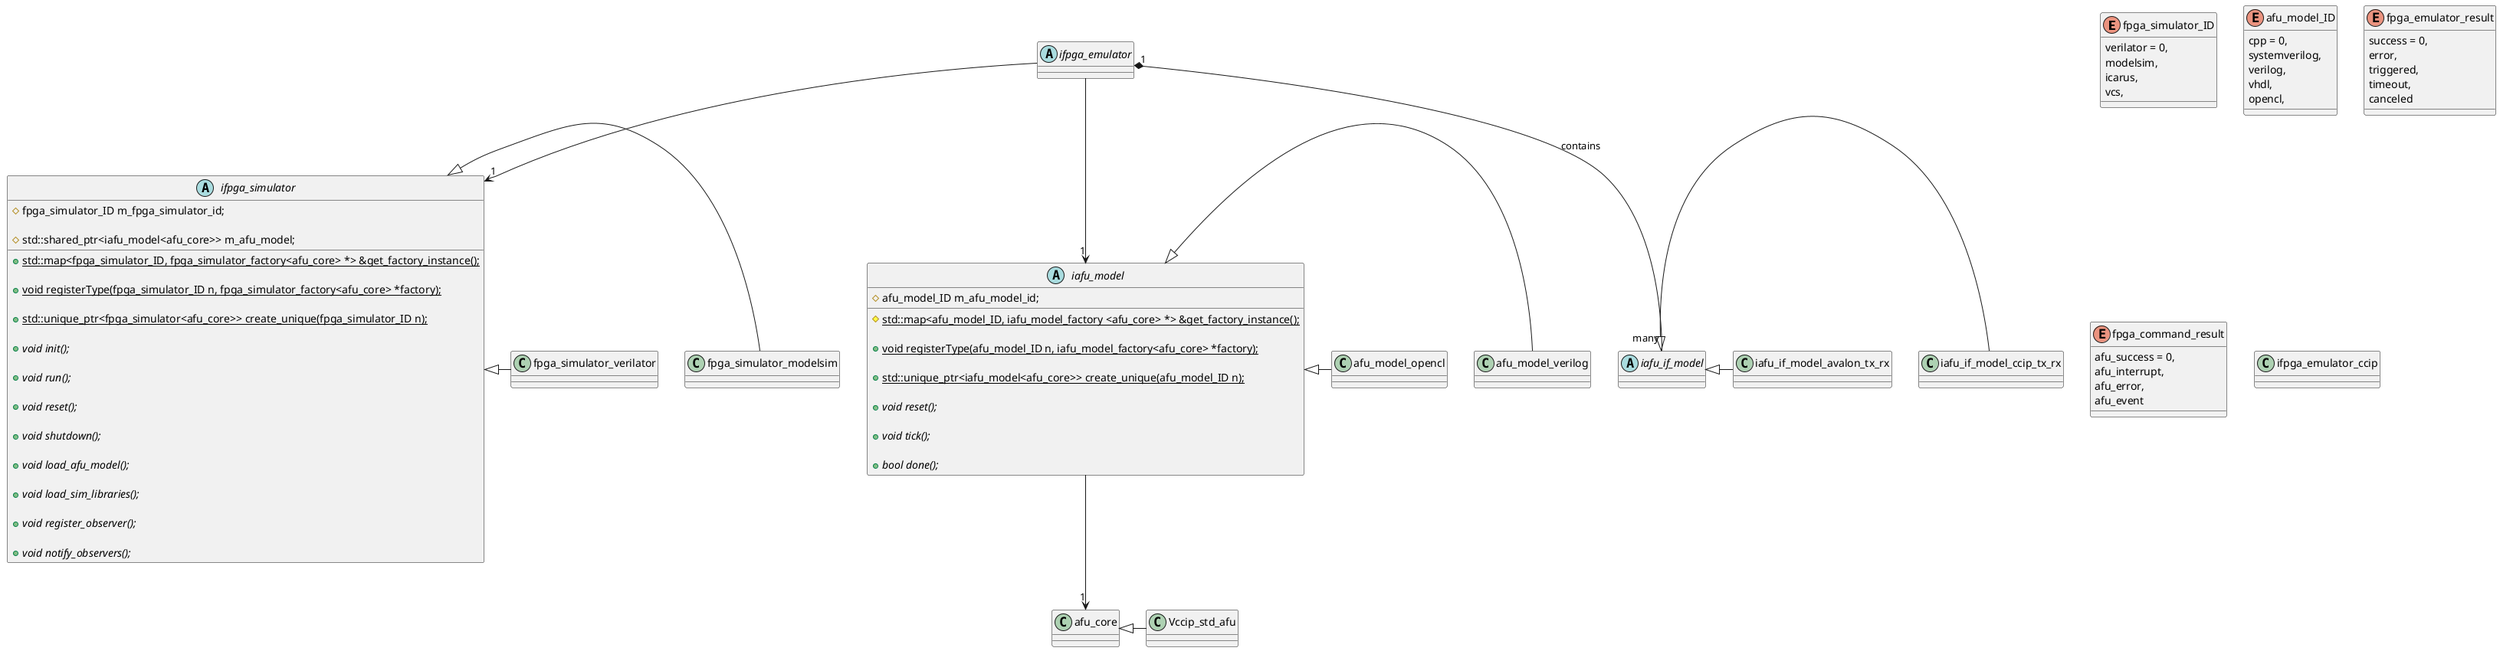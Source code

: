 @startuml

enum fpga_simulator_ID {
    verilator = 0,
    modelsim,
    icarus,
    vcs,
}

enum afu_model_ID {
    cpp = 0,
    systemverilog,
    verilog,
    vhdl,
    opencl,
}

enum fpga_emulator_result {
    success = 0,
    error,
    triggered,
    timeout,
    canceled
}

enum fpga_command_result {
    afu_success = 0,
    afu_interrupt,
    afu_error,
    afu_event
}

abstract class ifpga_simulator {

    # fpga_simulator_ID m_fpga_simulator_id;

    # std::shared_ptr<iafu_model<afu_core>> m_afu_model;

    + {static} std::map<fpga_simulator_ID, fpga_simulator_factory<afu_core> *> &get_factory_instance();

    + {static} void registerType(fpga_simulator_ID n, fpga_simulator_factory<afu_core> *factory);

    + {static} std::unique_ptr<fpga_simulator<afu_core>> create_unique(fpga_simulator_ID n);

    + {abstract} void init();

    + {abstract} void run();

    + {abstract} void reset();

    + {abstract} void shutdown();

    + {abstract} void load_afu_model();

    + {abstract} void load_sim_libraries();

    + {abstract} void register_observer();

    + {abstract} void notify_observers();

}

class fpga_simulator_modelsim {

}

class fpga_simulator_verilator {

}

ifpga_simulator <|- fpga_simulator_modelsim

ifpga_simulator <|- fpga_simulator_verilator

abstract class iafu_model {

    # afu_model_ID m_afu_model_id;

    # {static} std::map<afu_model_ID, iafu_model_factory <afu_core> *> &get_factory_instance();

    + {static} void registerType(afu_model_ID n, iafu_model_factory<afu_core> *factory);

    + {static} std::unique_ptr<iafu_model<afu_core>> create_unique(afu_model_ID n);

    + {abstract} void reset();

    + {abstract} void tick();

    + {abstract} bool done();

}

class afu_model_verilog {

}

class afu_model_opencl {

}

class afu_core {

}

class Vccip_std_afu {

}

iafu_model <|- afu_model_verilog

iafu_model <|- afu_model_opencl

iafu_model --> "1" afu_core

afu_core <|- Vccip_std_afu

abstract class iafu_if_model {

}

class iafu_if_model_ccip_tx_rx {

}

class iafu_if_model_avalon_tx_rx {

}

iafu_if_model <|- iafu_if_model_ccip_tx_rx

iafu_if_model <|- iafu_if_model_avalon_tx_rx

abstract class ifpga_emulator {

}

class ifpga_emulator_ccip {


}

class ifpga_emulator_ccip {


}


ifpga_emulator "1" *-- "many" iafu_if_model : contains

ifpga_emulator --> "1" iafu_model

ifpga_emulator --> "1" ifpga_simulator

@enduml
